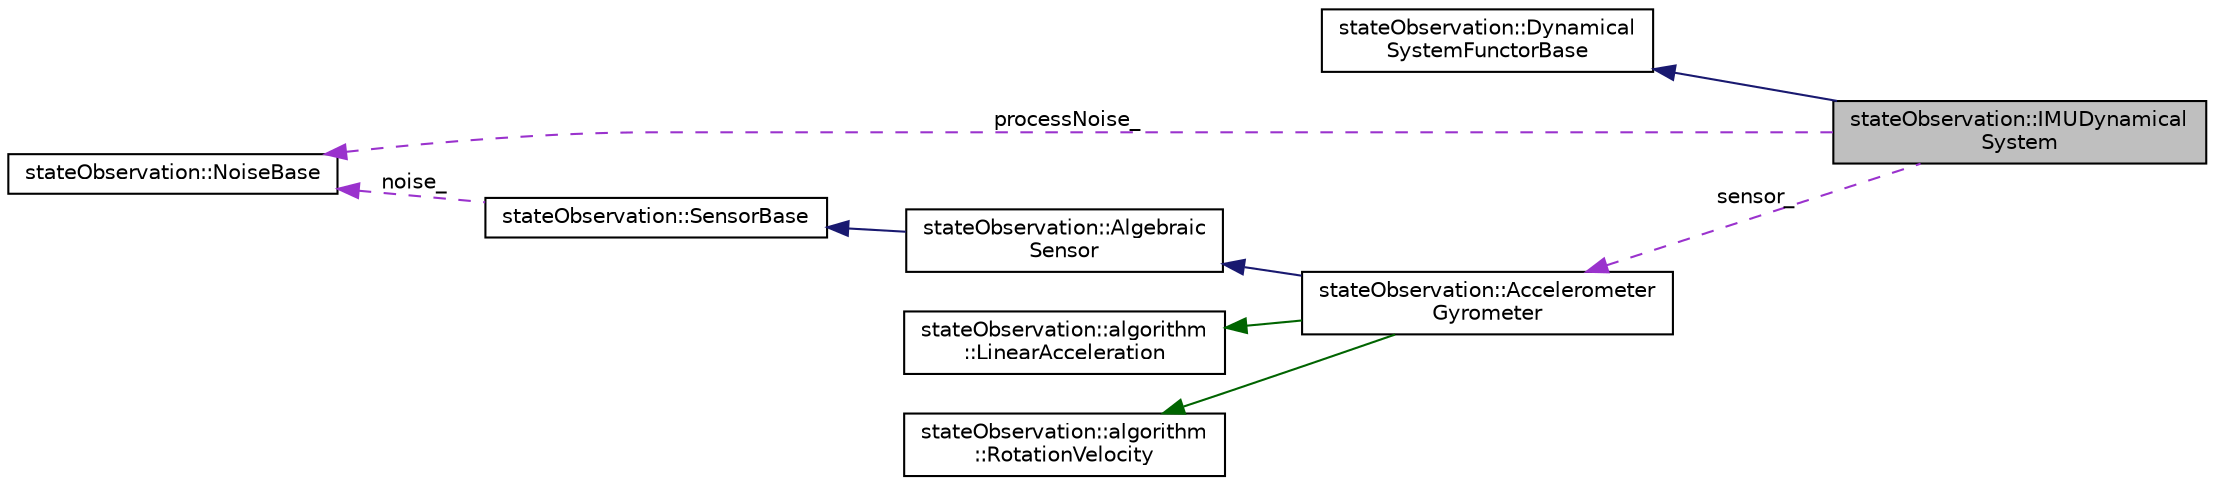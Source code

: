 digraph "stateObservation::IMUDynamicalSystem"
{
  edge [fontname="Helvetica",fontsize="10",labelfontname="Helvetica",labelfontsize="10"];
  node [fontname="Helvetica",fontsize="10",shape=record];
  rankdir="LR";
  Node2 [label="stateObservation::IMUDynamical\lSystem",height=0.2,width=0.4,color="black", fillcolor="grey75", style="filled", fontcolor="black"];
  Node3 -> Node2 [dir="back",color="midnightblue",fontsize="10",style="solid",fontname="Helvetica"];
  Node3 [label="stateObservation::Dynamical\lSystemFunctorBase",height=0.2,width=0.4,color="black", fillcolor="white", style="filled",URL="$classstateObservation_1_1DynamicalSystemFunctorBase.html",tooltip="This is the base class of any functor that describes the dynamics of the state and the measurement..."];
  Node4 -> Node2 [dir="back",color="darkorchid3",fontsize="10",style="dashed",label=" sensor_" ,fontname="Helvetica"];
  Node4 [label="stateObservation::Accelerometer\lGyrometer",height=0.2,width=0.4,color="black", fillcolor="white", style="filled",URL="$classstateObservation_1_1AccelerometerGyrometer.html",tooltip="Implements the accelerometer-gyrometer measurements. "];
  Node5 -> Node4 [dir="back",color="midnightblue",fontsize="10",style="solid",fontname="Helvetica"];
  Node5 [label="stateObservation::Algebraic\lSensor",height=0.2,width=0.4,color="black", fillcolor="white", style="filled",URL="$classstateObservation_1_1AlgebraicSensor.html",tooltip="The base class for algebraic sensors. Algebraic sensors are sensors which depend only on the state va..."];
  Node6 -> Node5 [dir="back",color="midnightblue",fontsize="10",style="solid",fontname="Helvetica"];
  Node6 [label="stateObservation::SensorBase",height=0.2,width=0.4,color="black", fillcolor="white", style="filled",URL="$classstateObservation_1_1SensorBase.html",tooltip="The base class for sensors. This must be derived to implement a sensor. "];
  Node7 -> Node6 [dir="back",color="darkorchid3",fontsize="10",style="dashed",label=" noise_" ,fontname="Helvetica"];
  Node7 [label="stateObservation::NoiseBase",height=0.2,width=0.4,color="black", fillcolor="white", style="filled",URL="$classstateObservation_1_1NoiseBase.html"];
  Node8 -> Node4 [dir="back",color="darkgreen",fontsize="10",style="solid",fontname="Helvetica"];
  Node8 [label="stateObservation::algorithm\l::LinearAcceleration",height=0.2,width=0.4,color="black", fillcolor="white", style="filled",URL="$classstateObservation_1_1algorithm_1_1LinearAcceleration.html",tooltip="Implements the measurements given by an accelerometer. "];
  Node9 -> Node4 [dir="back",color="darkgreen",fontsize="10",style="solid",fontname="Helvetica"];
  Node9 [label="stateObservation::algorithm\l::RotationVelocity",height=0.2,width=0.4,color="black", fillcolor="white", style="filled",URL="$classstateObservation_1_1algorithm_1_1RotationVelocity.html",tooltip="Implements the gyrometer measurement algorithm. "];
  Node7 -> Node2 [dir="back",color="darkorchid3",fontsize="10",style="dashed",label=" processNoise_" ,fontname="Helvetica"];
}
